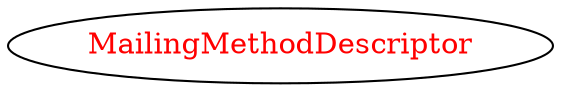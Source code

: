 digraph dependencyGraph {
 concentrate=true;
 ranksep="2.0";
 rankdir="LR"; 
 splines="ortho";
"MailingMethodDescriptor" [fontcolor="red"];
}